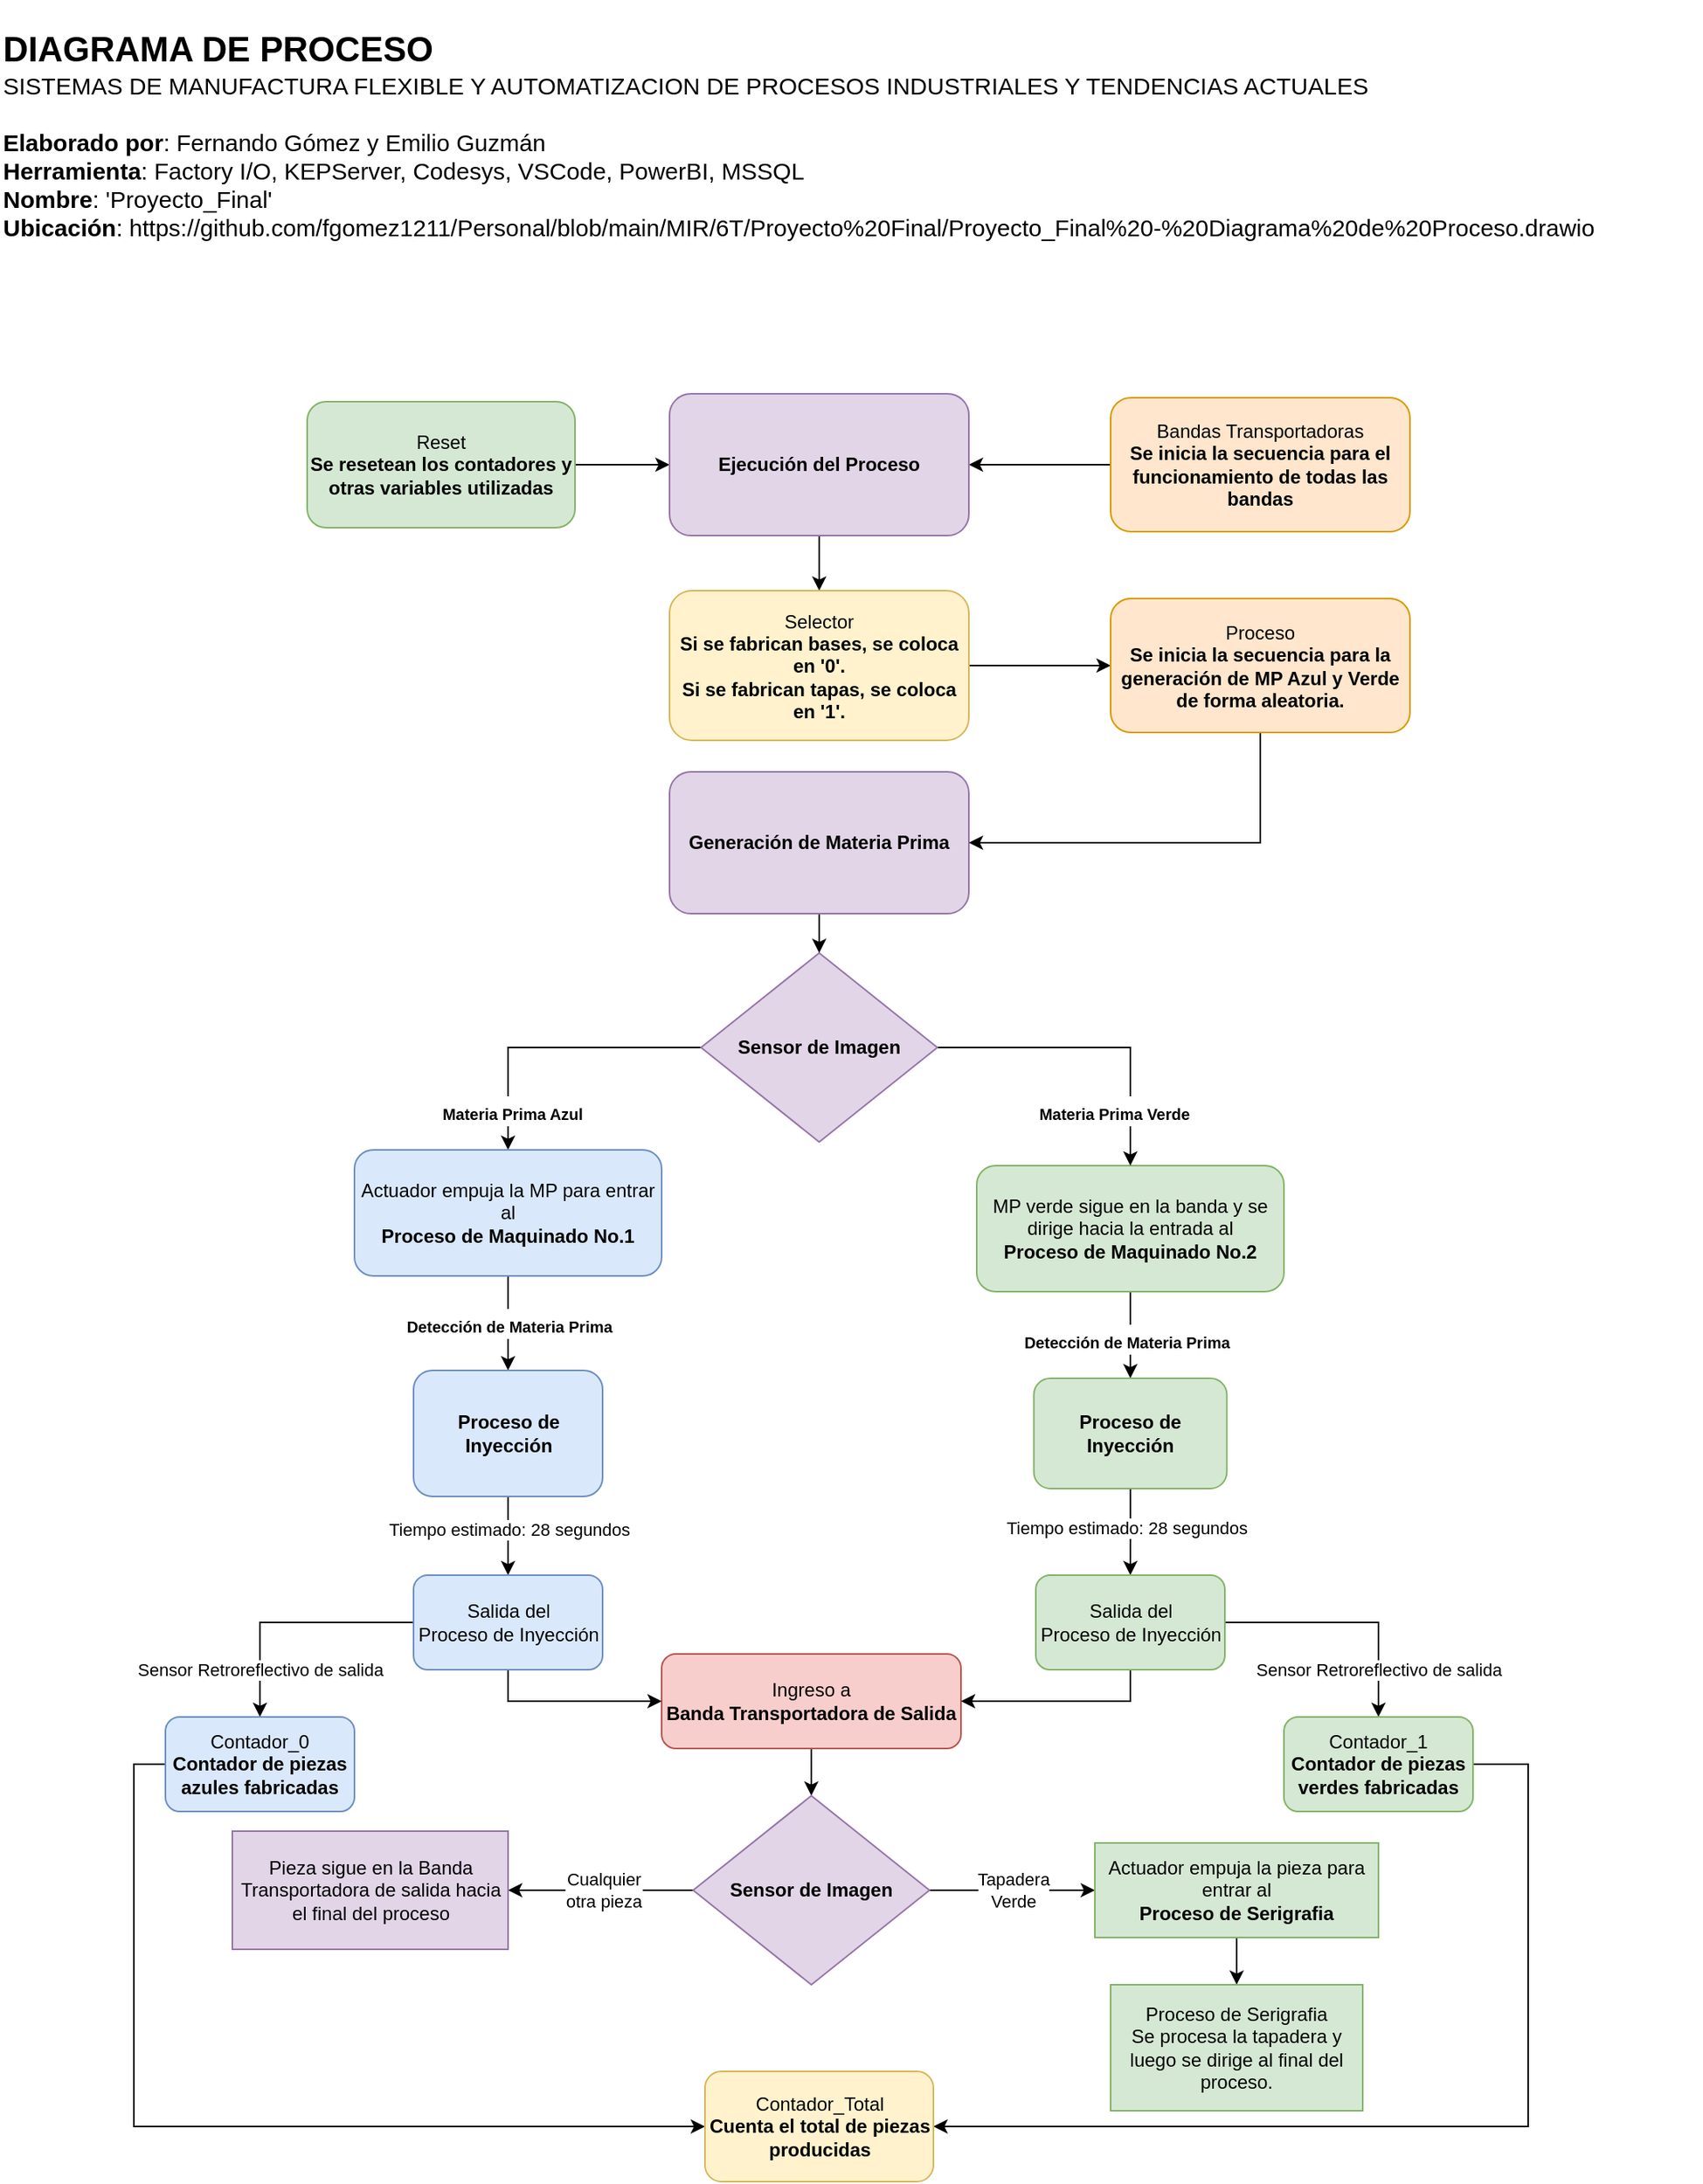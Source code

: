 <mxfile version="21.4.0" type="github">
  <diagram id="C5RBs43oDa-KdzZeNtuy" name="Page-1">
    <mxGraphModel dx="4097" dy="2274" grid="1" gridSize="10" guides="1" tooltips="1" connect="1" arrows="1" fold="1" page="1" pageScale="1" pageWidth="1169" pageHeight="1654" math="0" shadow="0">
      <root>
        <mxCell id="WIyWlLk6GJQsqaUBKTNV-0" />
        <mxCell id="WIyWlLk6GJQsqaUBKTNV-1" parent="WIyWlLk6GJQsqaUBKTNV-0" />
        <mxCell id="I0HZHOk7s_fogjnlxHMb-20" style="edgeStyle=orthogonalEdgeStyle;rounded=0;orthogonalLoop=1;jettySize=auto;html=1;entryX=0;entryY=0.5;entryDx=0;entryDy=0;" edge="1" parent="WIyWlLk6GJQsqaUBKTNV-1" source="WIyWlLk6GJQsqaUBKTNV-3" target="ld2Q0Rl9ifkete67yDMp-26">
          <mxGeometry relative="1" as="geometry" />
        </mxCell>
        <mxCell id="WIyWlLk6GJQsqaUBKTNV-3" value="Reset&lt;br&gt;&lt;b&gt;Se resetean los contadores y otras variables utilizadas&lt;/b&gt;" style="rounded=1;whiteSpace=wrap;html=1;fontSize=12;glass=0;strokeWidth=1;shadow=0;fillColor=#d5e8d4;strokeColor=#82b366;" parent="WIyWlLk6GJQsqaUBKTNV-1" vertex="1">
          <mxGeometry x="235" y="285" width="170" height="80" as="geometry" />
        </mxCell>
        <mxCell id="I0HZHOk7s_fogjnlxHMb-7" style="edgeStyle=orthogonalEdgeStyle;rounded=0;orthogonalLoop=1;jettySize=auto;html=1;exitX=0.5;exitY=1;exitDx=0;exitDy=0;entryX=0.5;entryY=0;entryDx=0;entryDy=0;" edge="1" parent="WIyWlLk6GJQsqaUBKTNV-1" source="B-otEjHW6JDtHvaltUW4-0" target="B-otEjHW6JDtHvaltUW4-16">
          <mxGeometry relative="1" as="geometry" />
        </mxCell>
        <mxCell id="B-otEjHW6JDtHvaltUW4-0" value="MP verde sigue en la banda y se dirige hacia la entrada al&lt;br&gt;&lt;b&gt;Proceso de Maquinado No.2&lt;/b&gt;" style="whiteSpace=wrap;html=1;rounded=1;glass=0;strokeWidth=1;shadow=0;fillColor=#d5e8d4;strokeColor=#82b366;" parent="WIyWlLk6GJQsqaUBKTNV-1" vertex="1">
          <mxGeometry x="660" y="770" width="195" height="80" as="geometry" />
        </mxCell>
        <mxCell id="I0HZHOk7s_fogjnlxHMb-12" value="" style="edgeStyle=orthogonalEdgeStyle;rounded=0;orthogonalLoop=1;jettySize=auto;html=1;" edge="1" parent="WIyWlLk6GJQsqaUBKTNV-1" source="B-otEjHW6JDtHvaltUW4-16" target="I0HZHOk7s_fogjnlxHMb-11">
          <mxGeometry relative="1" as="geometry" />
        </mxCell>
        <mxCell id="B-otEjHW6JDtHvaltUW4-16" value="&lt;b&gt;Proceso de Inyección&lt;/b&gt;" style="whiteSpace=wrap;html=1;rounded=1;glass=0;strokeWidth=1;shadow=0;fillColor=#d5e8d4;strokeColor=#82b366;" parent="WIyWlLk6GJQsqaUBKTNV-1" vertex="1">
          <mxGeometry x="696.25" y="905" width="122.5" height="70" as="geometry" />
        </mxCell>
        <mxCell id="L5HEDUzoinoEtIV4rbIi-0" value="&lt;b style=&quot;font-size: 22px;&quot;&gt;DIAGRAMA DE PROCESO&lt;br&gt;&lt;/b&gt;&lt;font style=&quot;font-size: 15px;&quot;&gt;&lt;span style=&quot;font-size: 15px;&quot;&gt;SISTEMAS DE MANUFACTURA FLEXIBLE Y AUTOMATIZACION DE PROCESOS INDUSTRIALES Y TENDENCIAS ACTUALES&lt;br&gt;&lt;/span&gt;&lt;br&gt;&lt;span style=&quot;font-size: 15px;&quot;&gt;&lt;b&gt;Elaborado por&lt;/b&gt;: Fernando Gómez y Emilio Guzmán&lt;/span&gt;&lt;br&gt;&lt;span style=&quot;font-size: 15px;&quot;&gt;&lt;b&gt;Herramienta&lt;/b&gt;: Factory I/O, KEPServer, Codesys, VSCode, PowerBI, MSSQL&lt;/span&gt;&lt;br&gt;&lt;span style=&quot;font-size: 15px;&quot;&gt;&lt;b&gt;Nombre&lt;/b&gt;: &#39;Proyecto_Final&#39;&lt;/span&gt;&lt;br&gt;&lt;font style=&quot;font-size: 15px;&quot;&gt;&lt;b&gt;Ubicación&lt;/b&gt;:&amp;nbsp;https://github.com/fgomez1211/Personal/blob/main/MIR/6T/Proyecto%20Final/Proyecto_Final%20-%20Diagrama%20de%20Proceso.drawio&lt;br&gt;&lt;/font&gt;&lt;br&gt;&lt;/font&gt;" style="text;html=1;strokeColor=none;fillColor=none;align=left;verticalAlign=middle;whiteSpace=wrap;rounded=0;" parent="WIyWlLk6GJQsqaUBKTNV-1" vertex="1">
          <mxGeometry x="40" y="30" width="1080" height="190" as="geometry" />
        </mxCell>
        <mxCell id="ld2Q0Rl9ifkete67yDMp-1" style="edgeStyle=orthogonalEdgeStyle;rounded=0;orthogonalLoop=1;jettySize=auto;html=1;entryX=1;entryY=0.5;entryDx=0;entryDy=0;" parent="WIyWlLk6GJQsqaUBKTNV-1" source="ld2Q0Rl9ifkete67yDMp-0" target="ld2Q0Rl9ifkete67yDMp-26" edge="1">
          <mxGeometry relative="1" as="geometry" />
        </mxCell>
        <mxCell id="ld2Q0Rl9ifkete67yDMp-0" value="Bandas Transportadoras&lt;br&gt;&lt;b&gt;Se inicia la secuencia para el funcionamiento de todas las bandas&lt;/b&gt;" style="whiteSpace=wrap;html=1;rounded=1;glass=0;strokeWidth=1;shadow=0;fillColor=#ffe6cc;strokeColor=#d79b00;" parent="WIyWlLk6GJQsqaUBKTNV-1" vertex="1">
          <mxGeometry x="745" y="282.5" width="190" height="85" as="geometry" />
        </mxCell>
        <mxCell id="I0HZHOk7s_fogjnlxHMb-25" style="edgeStyle=orthogonalEdgeStyle;rounded=0;orthogonalLoop=1;jettySize=auto;html=1;entryX=0.5;entryY=0;entryDx=0;entryDy=0;" edge="1" parent="WIyWlLk6GJQsqaUBKTNV-1" source="ld2Q0Rl9ifkete67yDMp-26" target="WT8ZmWbOkdsOJcoBG5UU-1">
          <mxGeometry relative="1" as="geometry" />
        </mxCell>
        <mxCell id="ld2Q0Rl9ifkete67yDMp-26" value="&lt;b&gt;Ejecución del Proceso&lt;/b&gt;" style="whiteSpace=wrap;html=1;rounded=1;glass=0;strokeWidth=1;shadow=0;fillColor=#e1d5e7;strokeColor=#9673a6;" parent="WIyWlLk6GJQsqaUBKTNV-1" vertex="1">
          <mxGeometry x="465" y="280" width="190" height="90" as="geometry" />
        </mxCell>
        <mxCell id="9t7XOVwsSKRrDLuDX60Q-22" style="edgeStyle=orthogonalEdgeStyle;rounded=0;orthogonalLoop=1;jettySize=auto;html=1;exitX=1;exitY=0.5;exitDx=0;exitDy=0;entryX=0.5;entryY=0;entryDx=0;entryDy=0;" parent="WIyWlLk6GJQsqaUBKTNV-1" source="9t7XOVwsSKRrDLuDX60Q-21" target="B-otEjHW6JDtHvaltUW4-0" edge="1">
          <mxGeometry relative="1" as="geometry" />
        </mxCell>
        <mxCell id="9t7XOVwsSKRrDLuDX60Q-26" value="&lt;b style=&quot;border-color: var(--border-color);&quot;&gt;&lt;font style=&quot;border-color: var(--border-color); font-size: 10px;&quot;&gt;Materia Prima Verde&lt;/font&gt;&lt;/b&gt;" style="edgeLabel;html=1;align=center;verticalAlign=middle;resizable=0;points=[];fontSize=16;" parent="9t7XOVwsSKRrDLuDX60Q-22" vertex="1" connectable="0">
          <mxGeometry x="-0.211" y="1" relative="1" as="geometry">
            <mxPoint x="34" y="41" as="offset" />
          </mxGeometry>
        </mxCell>
        <mxCell id="9t7XOVwsSKRrDLuDX60Q-24" style="edgeStyle=orthogonalEdgeStyle;rounded=0;orthogonalLoop=1;jettySize=auto;html=1;exitX=0;exitY=0.5;exitDx=0;exitDy=0;" parent="WIyWlLk6GJQsqaUBKTNV-1" source="9t7XOVwsSKRrDLuDX60Q-21" target="9t7XOVwsSKRrDLuDX60Q-23" edge="1">
          <mxGeometry relative="1" as="geometry" />
        </mxCell>
        <mxCell id="9t7XOVwsSKRrDLuDX60Q-25" value="&lt;b style=&quot;&quot;&gt;&lt;font style=&quot;font-size: 10px;&quot;&gt;Materia Prima Azul&lt;/font&gt;&lt;/b&gt;" style="edgeLabel;html=1;align=center;verticalAlign=middle;resizable=0;points=[];fontSize=16;" parent="9t7XOVwsSKRrDLuDX60Q-24" vertex="1" connectable="0">
          <mxGeometry x="-0.227" y="-2" relative="1" as="geometry">
            <mxPoint x="-48" y="42" as="offset" />
          </mxGeometry>
        </mxCell>
        <mxCell id="9t7XOVwsSKRrDLuDX60Q-21" value="&lt;b&gt;Sensor de Imagen&lt;/b&gt;" style="rhombus;whiteSpace=wrap;html=1;fillColor=#e1d5e7;strokeColor=#9673a6;" parent="WIyWlLk6GJQsqaUBKTNV-1" vertex="1">
          <mxGeometry x="485" y="635" width="150" height="120" as="geometry" />
        </mxCell>
        <mxCell id="I0HZHOk7s_fogjnlxHMb-5" style="edgeStyle=orthogonalEdgeStyle;rounded=0;orthogonalLoop=1;jettySize=auto;html=1;exitX=0.5;exitY=1;exitDx=0;exitDy=0;entryX=0.5;entryY=0;entryDx=0;entryDy=0;" edge="1" parent="WIyWlLk6GJQsqaUBKTNV-1" source="9t7XOVwsSKRrDLuDX60Q-23" target="I0HZHOk7s_fogjnlxHMb-4">
          <mxGeometry relative="1" as="geometry" />
        </mxCell>
        <mxCell id="9t7XOVwsSKRrDLuDX60Q-23" value="Actuador empuja la MP para entrar al &lt;br&gt;&lt;b&gt;Proceso de Maquinado No.1&lt;/b&gt;" style="whiteSpace=wrap;html=1;rounded=1;glass=0;strokeWidth=1;shadow=0;fillColor=#dae8fc;strokeColor=#6c8ebf;" parent="WIyWlLk6GJQsqaUBKTNV-1" vertex="1">
          <mxGeometry x="265" y="760" width="195" height="80" as="geometry" />
        </mxCell>
        <mxCell id="I0HZHOk7s_fogjnlxHMb-42" style="edgeStyle=orthogonalEdgeStyle;rounded=0;orthogonalLoop=1;jettySize=auto;html=1;exitX=0.5;exitY=1;exitDx=0;exitDy=0;entryX=0.5;entryY=0;entryDx=0;entryDy=0;" edge="1" parent="WIyWlLk6GJQsqaUBKTNV-1" source="WT8ZmWbOkdsOJcoBG5UU-0" target="I0HZHOk7s_fogjnlxHMb-41">
          <mxGeometry relative="1" as="geometry" />
        </mxCell>
        <mxCell id="WT8ZmWbOkdsOJcoBG5UU-0" value="Ingreso a &lt;br&gt;&lt;b&gt;Banda Transportadora de Salida&lt;/b&gt;" style="whiteSpace=wrap;html=1;rounded=1;glass=0;strokeWidth=1;shadow=0;fillColor=#f8cecc;strokeColor=#b85450;" parent="WIyWlLk6GJQsqaUBKTNV-1" vertex="1">
          <mxGeometry x="460" y="1080" width="190" height="60" as="geometry" />
        </mxCell>
        <mxCell id="I0HZHOk7s_fogjnlxHMb-27" style="edgeStyle=orthogonalEdgeStyle;rounded=0;orthogonalLoop=1;jettySize=auto;html=1;exitX=1;exitY=0.5;exitDx=0;exitDy=0;entryX=0;entryY=0.5;entryDx=0;entryDy=0;" edge="1" parent="WIyWlLk6GJQsqaUBKTNV-1" source="WT8ZmWbOkdsOJcoBG5UU-1" target="I0HZHOk7s_fogjnlxHMb-23">
          <mxGeometry relative="1" as="geometry" />
        </mxCell>
        <mxCell id="WT8ZmWbOkdsOJcoBG5UU-1" value="Selector&lt;br&gt;&lt;b&gt;Si se fabrican bases, se coloca en &#39;0&#39;.&lt;br&gt;Si se fabrican tapas, se coloca en &#39;1&#39;.&lt;/b&gt;" style="whiteSpace=wrap;html=1;rounded=1;glass=0;strokeWidth=1;shadow=0;fillColor=#fff2cc;strokeColor=#d6b656;" parent="WIyWlLk6GJQsqaUBKTNV-1" vertex="1">
          <mxGeometry x="465" y="405" width="190" height="95" as="geometry" />
        </mxCell>
        <mxCell id="I0HZHOk7s_fogjnlxHMb-3" style="edgeStyle=orthogonalEdgeStyle;rounded=0;orthogonalLoop=1;jettySize=auto;html=1;entryX=0.5;entryY=0;entryDx=0;entryDy=0;" edge="1" parent="WIyWlLk6GJQsqaUBKTNV-1" source="I0HZHOk7s_fogjnlxHMb-1" target="9t7XOVwsSKRrDLuDX60Q-21">
          <mxGeometry relative="1" as="geometry" />
        </mxCell>
        <mxCell id="I0HZHOk7s_fogjnlxHMb-1" value="&lt;b&gt;Generación de Materia Prima&lt;/b&gt;" style="whiteSpace=wrap;html=1;rounded=1;glass=0;strokeWidth=1;shadow=0;fillColor=#e1d5e7;strokeColor=#9673a6;" vertex="1" parent="WIyWlLk6GJQsqaUBKTNV-1">
          <mxGeometry x="465" y="520" width="190" height="90" as="geometry" />
        </mxCell>
        <mxCell id="I0HZHOk7s_fogjnlxHMb-10" value="" style="edgeStyle=orthogonalEdgeStyle;rounded=0;orthogonalLoop=1;jettySize=auto;html=1;" edge="1" parent="WIyWlLk6GJQsqaUBKTNV-1" source="I0HZHOk7s_fogjnlxHMb-4" target="I0HZHOk7s_fogjnlxHMb-9">
          <mxGeometry relative="1" as="geometry" />
        </mxCell>
        <mxCell id="I0HZHOk7s_fogjnlxHMb-13" value="Tiempo estimado: 28 segundos" style="edgeLabel;html=1;align=center;verticalAlign=middle;resizable=0;points=[];" vertex="1" connectable="0" parent="I0HZHOk7s_fogjnlxHMb-10">
          <mxGeometry x="-0.18" y="-2" relative="1" as="geometry">
            <mxPoint x="2" as="offset" />
          </mxGeometry>
        </mxCell>
        <mxCell id="I0HZHOk7s_fogjnlxHMb-4" value="&lt;b&gt;Proceso de Inyección&lt;/b&gt;" style="whiteSpace=wrap;html=1;rounded=1;glass=0;strokeWidth=1;shadow=0;fillColor=#dae8fc;strokeColor=#6c8ebf;" vertex="1" parent="WIyWlLk6GJQsqaUBKTNV-1">
          <mxGeometry x="302.5" y="900" width="120" height="80" as="geometry" />
        </mxCell>
        <mxCell id="I0HZHOk7s_fogjnlxHMb-6" value="&lt;b style=&quot;border-color: var(--border-color);&quot;&gt;&lt;font style=&quot;border-color: var(--border-color); font-size: 10px;&quot;&gt;Detección de Materia Prima&lt;/font&gt;&lt;/b&gt;" style="edgeLabel;html=1;align=center;verticalAlign=middle;resizable=0;points=[];fontSize=16;" vertex="1" connectable="0" parent="WIyWlLk6GJQsqaUBKTNV-1">
          <mxGeometry x="362.495" y="870" as="geometry" />
        </mxCell>
        <mxCell id="I0HZHOk7s_fogjnlxHMb-8" value="&lt;b style=&quot;border-color: var(--border-color);&quot;&gt;&lt;font style=&quot;border-color: var(--border-color); font-size: 10px;&quot;&gt;Detección de Materia Prima&lt;/font&gt;&lt;/b&gt;" style="edgeLabel;html=1;align=center;verticalAlign=middle;resizable=0;points=[];fontSize=16;" vertex="1" connectable="0" parent="WIyWlLk6GJQsqaUBKTNV-1">
          <mxGeometry x="754.995" y="880" as="geometry" />
        </mxCell>
        <mxCell id="I0HZHOk7s_fogjnlxHMb-16" style="edgeStyle=orthogonalEdgeStyle;rounded=0;orthogonalLoop=1;jettySize=auto;html=1;exitX=0.5;exitY=1;exitDx=0;exitDy=0;entryX=0;entryY=0.5;entryDx=0;entryDy=0;" edge="1" parent="WIyWlLk6GJQsqaUBKTNV-1" source="I0HZHOk7s_fogjnlxHMb-9" target="WT8ZmWbOkdsOJcoBG5UU-0">
          <mxGeometry relative="1" as="geometry" />
        </mxCell>
        <mxCell id="I0HZHOk7s_fogjnlxHMb-34" value="" style="edgeStyle=orthogonalEdgeStyle;rounded=0;orthogonalLoop=1;jettySize=auto;html=1;" edge="1" parent="WIyWlLk6GJQsqaUBKTNV-1" source="I0HZHOk7s_fogjnlxHMb-9" target="I0HZHOk7s_fogjnlxHMb-33">
          <mxGeometry relative="1" as="geometry" />
        </mxCell>
        <mxCell id="I0HZHOk7s_fogjnlxHMb-35" value="Sensor Retroreflectivo de salida" style="edgeLabel;html=1;align=center;verticalAlign=middle;resizable=0;points=[];" vertex="1" connectable="0" parent="I0HZHOk7s_fogjnlxHMb-34">
          <mxGeometry x="0.484" y="-1" relative="1" as="geometry">
            <mxPoint x="1" y="10" as="offset" />
          </mxGeometry>
        </mxCell>
        <mxCell id="I0HZHOk7s_fogjnlxHMb-9" value="Salida del &lt;br&gt;Proceso de Inyección" style="whiteSpace=wrap;html=1;fillColor=#dae8fc;strokeColor=#6c8ebf;rounded=1;glass=0;strokeWidth=1;shadow=0;" vertex="1" parent="WIyWlLk6GJQsqaUBKTNV-1">
          <mxGeometry x="302.5" y="1030" width="120" height="60" as="geometry" />
        </mxCell>
        <mxCell id="I0HZHOk7s_fogjnlxHMb-17" style="edgeStyle=orthogonalEdgeStyle;rounded=0;orthogonalLoop=1;jettySize=auto;html=1;exitX=0.5;exitY=1;exitDx=0;exitDy=0;entryX=1;entryY=0.5;entryDx=0;entryDy=0;" edge="1" parent="WIyWlLk6GJQsqaUBKTNV-1" source="I0HZHOk7s_fogjnlxHMb-11" target="WT8ZmWbOkdsOJcoBG5UU-0">
          <mxGeometry relative="1" as="geometry" />
        </mxCell>
        <mxCell id="I0HZHOk7s_fogjnlxHMb-37" value="" style="edgeStyle=orthogonalEdgeStyle;rounded=0;orthogonalLoop=1;jettySize=auto;html=1;" edge="1" parent="WIyWlLk6GJQsqaUBKTNV-1" source="I0HZHOk7s_fogjnlxHMb-11" target="I0HZHOk7s_fogjnlxHMb-36">
          <mxGeometry relative="1" as="geometry" />
        </mxCell>
        <mxCell id="I0HZHOk7s_fogjnlxHMb-11" value="Salida del&lt;br&gt;Proceso de Inyección" style="whiteSpace=wrap;html=1;fillColor=#d5e8d4;strokeColor=#82b366;rounded=1;glass=0;strokeWidth=1;shadow=0;" vertex="1" parent="WIyWlLk6GJQsqaUBKTNV-1">
          <mxGeometry x="697.5" y="1030" width="120" height="60" as="geometry" />
        </mxCell>
        <mxCell id="I0HZHOk7s_fogjnlxHMb-14" value="Tiempo estimado: 28 segundos" style="edgeLabel;html=1;align=center;verticalAlign=middle;resizable=0;points=[];" vertex="1" connectable="0" parent="WIyWlLk6GJQsqaUBKTNV-1">
          <mxGeometry x="755" y="999.995" as="geometry" />
        </mxCell>
        <mxCell id="I0HZHOk7s_fogjnlxHMb-30" style="edgeStyle=orthogonalEdgeStyle;rounded=0;orthogonalLoop=1;jettySize=auto;html=1;exitX=0.5;exitY=1;exitDx=0;exitDy=0;entryX=1;entryY=0.5;entryDx=0;entryDy=0;" edge="1" parent="WIyWlLk6GJQsqaUBKTNV-1" source="I0HZHOk7s_fogjnlxHMb-23" target="I0HZHOk7s_fogjnlxHMb-1">
          <mxGeometry relative="1" as="geometry" />
        </mxCell>
        <mxCell id="I0HZHOk7s_fogjnlxHMb-23" value="Proceso&lt;br&gt;&lt;b&gt;Se inicia la secuencia para la generación de MP Azul y Verde de forma aleatoria.&lt;/b&gt;" style="whiteSpace=wrap;html=1;rounded=1;glass=0;strokeWidth=1;shadow=0;fillColor=#ffe6cc;strokeColor=#d79b00;" vertex="1" parent="WIyWlLk6GJQsqaUBKTNV-1">
          <mxGeometry x="745" y="410" width="190" height="85" as="geometry" />
        </mxCell>
        <mxCell id="I0HZHOk7s_fogjnlxHMb-54" style="edgeStyle=orthogonalEdgeStyle;rounded=0;orthogonalLoop=1;jettySize=auto;html=1;exitX=0;exitY=0.5;exitDx=0;exitDy=0;entryX=0;entryY=0.5;entryDx=0;entryDy=0;" edge="1" parent="WIyWlLk6GJQsqaUBKTNV-1" source="I0HZHOk7s_fogjnlxHMb-33" target="I0HZHOk7s_fogjnlxHMb-53">
          <mxGeometry relative="1" as="geometry" />
        </mxCell>
        <mxCell id="I0HZHOk7s_fogjnlxHMb-33" value="Contador_0&lt;br&gt;&lt;b&gt;Contador de piezas azules fabricadas&lt;/b&gt;" style="whiteSpace=wrap;html=1;fillColor=#dae8fc;strokeColor=#6c8ebf;rounded=1;glass=0;strokeWidth=1;shadow=0;" vertex="1" parent="WIyWlLk6GJQsqaUBKTNV-1">
          <mxGeometry x="145" y="1120" width="120" height="60" as="geometry" />
        </mxCell>
        <mxCell id="I0HZHOk7s_fogjnlxHMb-55" style="edgeStyle=orthogonalEdgeStyle;rounded=0;orthogonalLoop=1;jettySize=auto;html=1;exitX=1;exitY=0.5;exitDx=0;exitDy=0;entryX=1;entryY=0.5;entryDx=0;entryDy=0;" edge="1" parent="WIyWlLk6GJQsqaUBKTNV-1" source="I0HZHOk7s_fogjnlxHMb-36" target="I0HZHOk7s_fogjnlxHMb-53">
          <mxGeometry relative="1" as="geometry">
            <Array as="points">
              <mxPoint x="1010" y="1150" />
              <mxPoint x="1010" y="1380" />
            </Array>
          </mxGeometry>
        </mxCell>
        <mxCell id="I0HZHOk7s_fogjnlxHMb-36" value="Contador_1&lt;br style=&quot;border-color: var(--border-color);&quot;&gt;&lt;b style=&quot;border-color: var(--border-color);&quot;&gt;Contador de piezas verdes fabricadas&lt;/b&gt;" style="whiteSpace=wrap;html=1;fillColor=#d5e8d4;strokeColor=#82b366;rounded=1;glass=0;strokeWidth=1;shadow=0;" vertex="1" parent="WIyWlLk6GJQsqaUBKTNV-1">
          <mxGeometry x="855" y="1120" width="120" height="60" as="geometry" />
        </mxCell>
        <mxCell id="I0HZHOk7s_fogjnlxHMb-38" value="Sensor Retroreflectivo de salida" style="edgeLabel;html=1;align=center;verticalAlign=middle;resizable=0;points=[];" vertex="1" connectable="0" parent="WIyWlLk6GJQsqaUBKTNV-1">
          <mxGeometry x="915" y="1089.996" as="geometry" />
        </mxCell>
        <mxCell id="I0HZHOk7s_fogjnlxHMb-44" value="" style="edgeStyle=orthogonalEdgeStyle;rounded=0;orthogonalLoop=1;jettySize=auto;html=1;" edge="1" parent="WIyWlLk6GJQsqaUBKTNV-1" source="I0HZHOk7s_fogjnlxHMb-41" target="I0HZHOk7s_fogjnlxHMb-43">
          <mxGeometry relative="1" as="geometry" />
        </mxCell>
        <mxCell id="I0HZHOk7s_fogjnlxHMb-45" value="Tapadera&lt;br&gt;Verde" style="edgeLabel;html=1;align=center;verticalAlign=middle;resizable=0;points=[];" vertex="1" connectable="0" parent="I0HZHOk7s_fogjnlxHMb-44">
          <mxGeometry x="-0.354" y="-1" relative="1" as="geometry">
            <mxPoint x="19" y="-1" as="offset" />
          </mxGeometry>
        </mxCell>
        <mxCell id="I0HZHOk7s_fogjnlxHMb-58" style="edgeStyle=orthogonalEdgeStyle;rounded=0;orthogonalLoop=1;jettySize=auto;html=1;" edge="1" parent="WIyWlLk6GJQsqaUBKTNV-1" source="I0HZHOk7s_fogjnlxHMb-41" target="I0HZHOk7s_fogjnlxHMb-46">
          <mxGeometry relative="1" as="geometry" />
        </mxCell>
        <mxCell id="I0HZHOk7s_fogjnlxHMb-41" value="&lt;b&gt;Sensor de Imagen&lt;/b&gt;" style="rhombus;whiteSpace=wrap;html=1;fillColor=#e1d5e7;strokeColor=#9673a6;" vertex="1" parent="WIyWlLk6GJQsqaUBKTNV-1">
          <mxGeometry x="480" y="1170" width="150" height="120" as="geometry" />
        </mxCell>
        <mxCell id="I0HZHOk7s_fogjnlxHMb-50" value="" style="edgeStyle=orthogonalEdgeStyle;rounded=0;orthogonalLoop=1;jettySize=auto;html=1;" edge="1" parent="WIyWlLk6GJQsqaUBKTNV-1" source="I0HZHOk7s_fogjnlxHMb-43" target="I0HZHOk7s_fogjnlxHMb-49">
          <mxGeometry relative="1" as="geometry" />
        </mxCell>
        <mxCell id="I0HZHOk7s_fogjnlxHMb-43" value="Actuador empuja la pieza para entrar al&lt;br style=&quot;border-color: var(--border-color);&quot;&gt;&lt;b style=&quot;border-color: var(--border-color);&quot;&gt;Proceso de Serigrafia&lt;/b&gt;" style="whiteSpace=wrap;html=1;fillColor=#d5e8d4;strokeColor=#82b366;" vertex="1" parent="WIyWlLk6GJQsqaUBKTNV-1">
          <mxGeometry x="735" y="1200" width="180" height="60" as="geometry" />
        </mxCell>
        <mxCell id="I0HZHOk7s_fogjnlxHMb-46" value="Pieza sigue en la Banda Transportadora de salida hacia el final del proceso" style="whiteSpace=wrap;html=1;fillColor=#e1d5e7;strokeColor=#9673a6;" vertex="1" parent="WIyWlLk6GJQsqaUBKTNV-1">
          <mxGeometry x="187.5" y="1192.5" width="175" height="75" as="geometry" />
        </mxCell>
        <mxCell id="I0HZHOk7s_fogjnlxHMb-49" value="Proceso de Serigrafia&lt;br&gt;&lt;span&gt;Se procesa la tapadera y luego se dirige al final del proceso.&lt;/span&gt;" style="whiteSpace=wrap;html=1;fillColor=#d5e8d4;strokeColor=#82b366;fontStyle=0" vertex="1" parent="WIyWlLk6GJQsqaUBKTNV-1">
          <mxGeometry x="745" y="1290" width="160" height="80" as="geometry" />
        </mxCell>
        <mxCell id="I0HZHOk7s_fogjnlxHMb-53" value="Contador_Total&lt;br&gt;&lt;b&gt;Cuenta el total de piezas producidas&lt;/b&gt;" style="whiteSpace=wrap;html=1;fillColor=#fff2cc;strokeColor=#d6b656;rounded=1;glass=0;strokeWidth=1;shadow=0;" vertex="1" parent="WIyWlLk6GJQsqaUBKTNV-1">
          <mxGeometry x="487.5" y="1345" width="145" height="70" as="geometry" />
        </mxCell>
        <mxCell id="I0HZHOk7s_fogjnlxHMb-59" value="Cualquier&lt;br&gt;otra pieza" style="edgeLabel;html=1;align=center;verticalAlign=middle;resizable=0;points=[];" vertex="1" connectable="0" parent="WIyWlLk6GJQsqaUBKTNV-1">
          <mxGeometry x="422.5" y="1230.0" as="geometry" />
        </mxCell>
      </root>
    </mxGraphModel>
  </diagram>
</mxfile>
